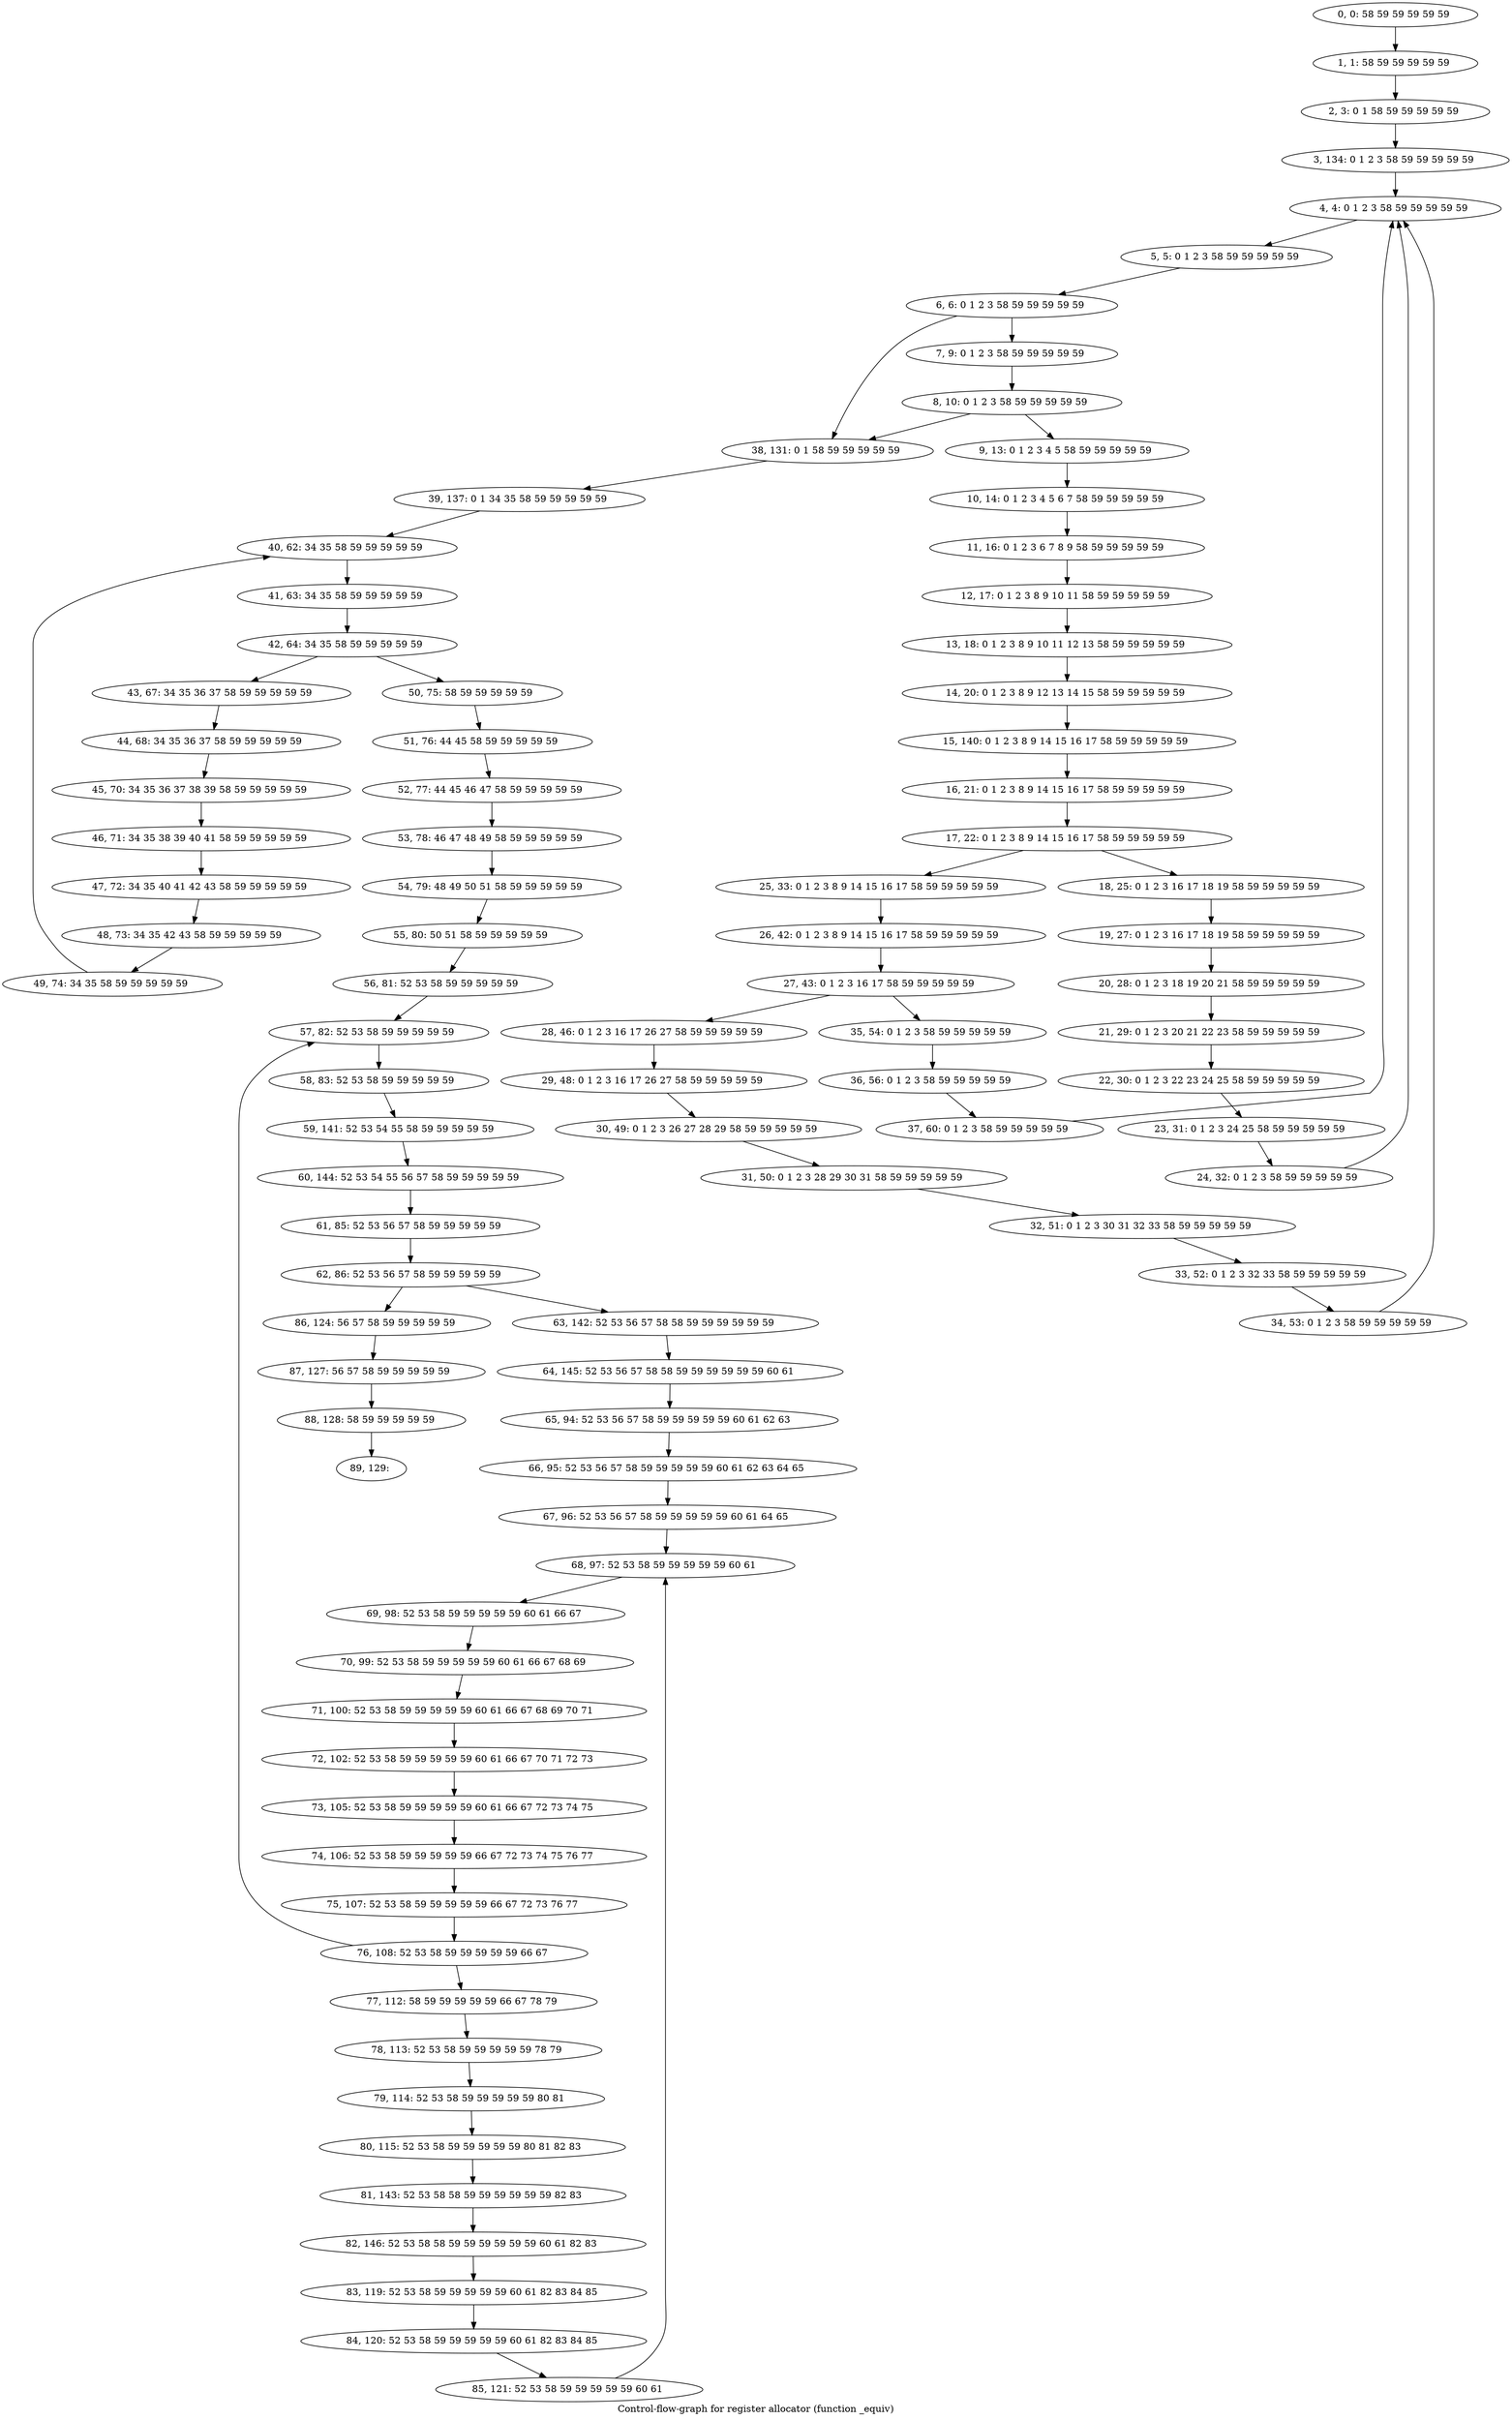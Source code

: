 digraph G {
graph [label="Control-flow-graph for register allocator (function _equiv)"]
0[label="0, 0: 58 59 59 59 59 59 "];
1[label="1, 1: 58 59 59 59 59 59 "];
2[label="2, 3: 0 1 58 59 59 59 59 59 "];
3[label="3, 134: 0 1 2 3 58 59 59 59 59 59 "];
4[label="4, 4: 0 1 2 3 58 59 59 59 59 59 "];
5[label="5, 5: 0 1 2 3 58 59 59 59 59 59 "];
6[label="6, 6: 0 1 2 3 58 59 59 59 59 59 "];
7[label="7, 9: 0 1 2 3 58 59 59 59 59 59 "];
8[label="8, 10: 0 1 2 3 58 59 59 59 59 59 "];
9[label="9, 13: 0 1 2 3 4 5 58 59 59 59 59 59 "];
10[label="10, 14: 0 1 2 3 4 5 6 7 58 59 59 59 59 59 "];
11[label="11, 16: 0 1 2 3 6 7 8 9 58 59 59 59 59 59 "];
12[label="12, 17: 0 1 2 3 8 9 10 11 58 59 59 59 59 59 "];
13[label="13, 18: 0 1 2 3 8 9 10 11 12 13 58 59 59 59 59 59 "];
14[label="14, 20: 0 1 2 3 8 9 12 13 14 15 58 59 59 59 59 59 "];
15[label="15, 140: 0 1 2 3 8 9 14 15 16 17 58 59 59 59 59 59 "];
16[label="16, 21: 0 1 2 3 8 9 14 15 16 17 58 59 59 59 59 59 "];
17[label="17, 22: 0 1 2 3 8 9 14 15 16 17 58 59 59 59 59 59 "];
18[label="18, 25: 0 1 2 3 16 17 18 19 58 59 59 59 59 59 "];
19[label="19, 27: 0 1 2 3 16 17 18 19 58 59 59 59 59 59 "];
20[label="20, 28: 0 1 2 3 18 19 20 21 58 59 59 59 59 59 "];
21[label="21, 29: 0 1 2 3 20 21 22 23 58 59 59 59 59 59 "];
22[label="22, 30: 0 1 2 3 22 23 24 25 58 59 59 59 59 59 "];
23[label="23, 31: 0 1 2 3 24 25 58 59 59 59 59 59 "];
24[label="24, 32: 0 1 2 3 58 59 59 59 59 59 "];
25[label="25, 33: 0 1 2 3 8 9 14 15 16 17 58 59 59 59 59 59 "];
26[label="26, 42: 0 1 2 3 8 9 14 15 16 17 58 59 59 59 59 59 "];
27[label="27, 43: 0 1 2 3 16 17 58 59 59 59 59 59 "];
28[label="28, 46: 0 1 2 3 16 17 26 27 58 59 59 59 59 59 "];
29[label="29, 48: 0 1 2 3 16 17 26 27 58 59 59 59 59 59 "];
30[label="30, 49: 0 1 2 3 26 27 28 29 58 59 59 59 59 59 "];
31[label="31, 50: 0 1 2 3 28 29 30 31 58 59 59 59 59 59 "];
32[label="32, 51: 0 1 2 3 30 31 32 33 58 59 59 59 59 59 "];
33[label="33, 52: 0 1 2 3 32 33 58 59 59 59 59 59 "];
34[label="34, 53: 0 1 2 3 58 59 59 59 59 59 "];
35[label="35, 54: 0 1 2 3 58 59 59 59 59 59 "];
36[label="36, 56: 0 1 2 3 58 59 59 59 59 59 "];
37[label="37, 60: 0 1 2 3 58 59 59 59 59 59 "];
38[label="38, 131: 0 1 58 59 59 59 59 59 "];
39[label="39, 137: 0 1 34 35 58 59 59 59 59 59 "];
40[label="40, 62: 34 35 58 59 59 59 59 59 "];
41[label="41, 63: 34 35 58 59 59 59 59 59 "];
42[label="42, 64: 34 35 58 59 59 59 59 59 "];
43[label="43, 67: 34 35 36 37 58 59 59 59 59 59 "];
44[label="44, 68: 34 35 36 37 58 59 59 59 59 59 "];
45[label="45, 70: 34 35 36 37 38 39 58 59 59 59 59 59 "];
46[label="46, 71: 34 35 38 39 40 41 58 59 59 59 59 59 "];
47[label="47, 72: 34 35 40 41 42 43 58 59 59 59 59 59 "];
48[label="48, 73: 34 35 42 43 58 59 59 59 59 59 "];
49[label="49, 74: 34 35 58 59 59 59 59 59 "];
50[label="50, 75: 58 59 59 59 59 59 "];
51[label="51, 76: 44 45 58 59 59 59 59 59 "];
52[label="52, 77: 44 45 46 47 58 59 59 59 59 59 "];
53[label="53, 78: 46 47 48 49 58 59 59 59 59 59 "];
54[label="54, 79: 48 49 50 51 58 59 59 59 59 59 "];
55[label="55, 80: 50 51 58 59 59 59 59 59 "];
56[label="56, 81: 52 53 58 59 59 59 59 59 "];
57[label="57, 82: 52 53 58 59 59 59 59 59 "];
58[label="58, 83: 52 53 58 59 59 59 59 59 "];
59[label="59, 141: 52 53 54 55 58 59 59 59 59 59 "];
60[label="60, 144: 52 53 54 55 56 57 58 59 59 59 59 59 "];
61[label="61, 85: 52 53 56 57 58 59 59 59 59 59 "];
62[label="62, 86: 52 53 56 57 58 59 59 59 59 59 "];
63[label="63, 142: 52 53 56 57 58 58 59 59 59 59 59 59 "];
64[label="64, 145: 52 53 56 57 58 58 59 59 59 59 59 59 60 61 "];
65[label="65, 94: 52 53 56 57 58 59 59 59 59 59 60 61 62 63 "];
66[label="66, 95: 52 53 56 57 58 59 59 59 59 59 60 61 62 63 64 65 "];
67[label="67, 96: 52 53 56 57 58 59 59 59 59 59 60 61 64 65 "];
68[label="68, 97: 52 53 58 59 59 59 59 59 60 61 "];
69[label="69, 98: 52 53 58 59 59 59 59 59 60 61 66 67 "];
70[label="70, 99: 52 53 58 59 59 59 59 59 60 61 66 67 68 69 "];
71[label="71, 100: 52 53 58 59 59 59 59 59 60 61 66 67 68 69 70 71 "];
72[label="72, 102: 52 53 58 59 59 59 59 59 60 61 66 67 70 71 72 73 "];
73[label="73, 105: 52 53 58 59 59 59 59 59 60 61 66 67 72 73 74 75 "];
74[label="74, 106: 52 53 58 59 59 59 59 59 66 67 72 73 74 75 76 77 "];
75[label="75, 107: 52 53 58 59 59 59 59 59 66 67 72 73 76 77 "];
76[label="76, 108: 52 53 58 59 59 59 59 59 66 67 "];
77[label="77, 112: 58 59 59 59 59 59 66 67 78 79 "];
78[label="78, 113: 52 53 58 59 59 59 59 59 78 79 "];
79[label="79, 114: 52 53 58 59 59 59 59 59 80 81 "];
80[label="80, 115: 52 53 58 59 59 59 59 59 80 81 82 83 "];
81[label="81, 143: 52 53 58 58 59 59 59 59 59 59 82 83 "];
82[label="82, 146: 52 53 58 58 59 59 59 59 59 59 60 61 82 83 "];
83[label="83, 119: 52 53 58 59 59 59 59 59 60 61 82 83 84 85 "];
84[label="84, 120: 52 53 58 59 59 59 59 59 60 61 82 83 84 85 "];
85[label="85, 121: 52 53 58 59 59 59 59 59 60 61 "];
86[label="86, 124: 56 57 58 59 59 59 59 59 "];
87[label="87, 127: 56 57 58 59 59 59 59 59 "];
88[label="88, 128: 58 59 59 59 59 59 "];
89[label="89, 129: "];
0->1 ;
1->2 ;
2->3 ;
3->4 ;
4->5 ;
5->6 ;
6->7 ;
6->38 ;
7->8 ;
8->9 ;
8->38 ;
9->10 ;
10->11 ;
11->12 ;
12->13 ;
13->14 ;
14->15 ;
15->16 ;
16->17 ;
17->18 ;
17->25 ;
18->19 ;
19->20 ;
20->21 ;
21->22 ;
22->23 ;
23->24 ;
24->4 ;
25->26 ;
26->27 ;
27->28 ;
27->35 ;
28->29 ;
29->30 ;
30->31 ;
31->32 ;
32->33 ;
33->34 ;
34->4 ;
35->36 ;
36->37 ;
37->4 ;
38->39 ;
39->40 ;
40->41 ;
41->42 ;
42->43 ;
42->50 ;
43->44 ;
44->45 ;
45->46 ;
46->47 ;
47->48 ;
48->49 ;
49->40 ;
50->51 ;
51->52 ;
52->53 ;
53->54 ;
54->55 ;
55->56 ;
56->57 ;
57->58 ;
58->59 ;
59->60 ;
60->61 ;
61->62 ;
62->63 ;
62->86 ;
63->64 ;
64->65 ;
65->66 ;
66->67 ;
67->68 ;
68->69 ;
69->70 ;
70->71 ;
71->72 ;
72->73 ;
73->74 ;
74->75 ;
75->76 ;
76->77 ;
76->57 ;
77->78 ;
78->79 ;
79->80 ;
80->81 ;
81->82 ;
82->83 ;
83->84 ;
84->85 ;
85->68 ;
86->87 ;
87->88 ;
88->89 ;
}
